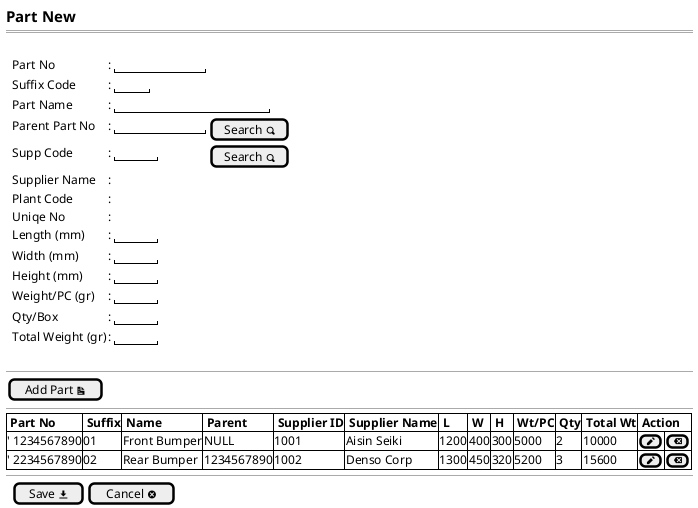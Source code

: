 @startsalt
{
  <size:15><b>Part New
  ==
  .
  {
    .|Part No         |: |"           "|*
    .|Suffix Code     |: |"    "|*
    .|Part Name       |: |"                   "|*
    .|Parent Part No  |: |"           "| [Search <&magnifying-glass>]| *
    .|Supp Code       |: |"     "|[Search <&magnifying-glass>]| *
    .|Supplier Name   |: |.| *
    .|Plant Code      |: |.| *
    .|Uniqe No        |: |.| *
    .|Length (mm)     |: |"     "|*
    .|Width (mm)      |: |"     "|*
    .|Height (mm)     |: |"     "|*
    .|Weight/PC (gr)   |: |"     "|*
    .|Qty/Box         |: |"     "|*
    .|Total Weight (gr)|: |"     "|*
  }
  .
  --
  {
    [Add Part <&document>]|*
  }
  --
  {#
    |<b> Part No |<b> Suffix |<b> Name |<b> Parent |<b> Supplier ID |<b> Supplier Name |<b> L |<b> W |<b> H |<b> Wt/PC |<b> Qty |<b> Total Wt |<b> Action |*|*|*|*|*|*|*
    |' 1234567890 | 01 | Front Bumper | NULL | 1001 | Aisin Seiki     | 1200 | 400 | 300 | 5000 | 2 | 10000 |[<&pencil>]|[<&delete>]|*
    |' 2234567890 | 02 | Rear Bumper  | 1234567890 | 1002 | Denso Corp      | 1300 | 450 | 320 | 5200 | 3 | 15600 |[<&pencil>]|[<&delete>]|*
  }
  --
  {
  .|[ Save <&data-transfer-download>] |  [Cancel <&circle-x> ]|*
  }

}
@endsalt
